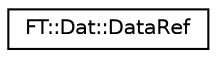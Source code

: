 digraph "Graphical Class Hierarchy"
{
 // LATEX_PDF_SIZE
  edge [fontname="Helvetica",fontsize="10",labelfontname="Helvetica",labelfontsize="10"];
  node [fontname="Helvetica",fontsize="10",shape=record];
  rankdir="LR";
  Node0 [label="FT::Dat::DataRef",height=0.2,width=0.4,color="black", fillcolor="white", style="filled",URL="$d4/d10/classFT_1_1Dat_1_1DataRef.html",tooltip=" "];
}
